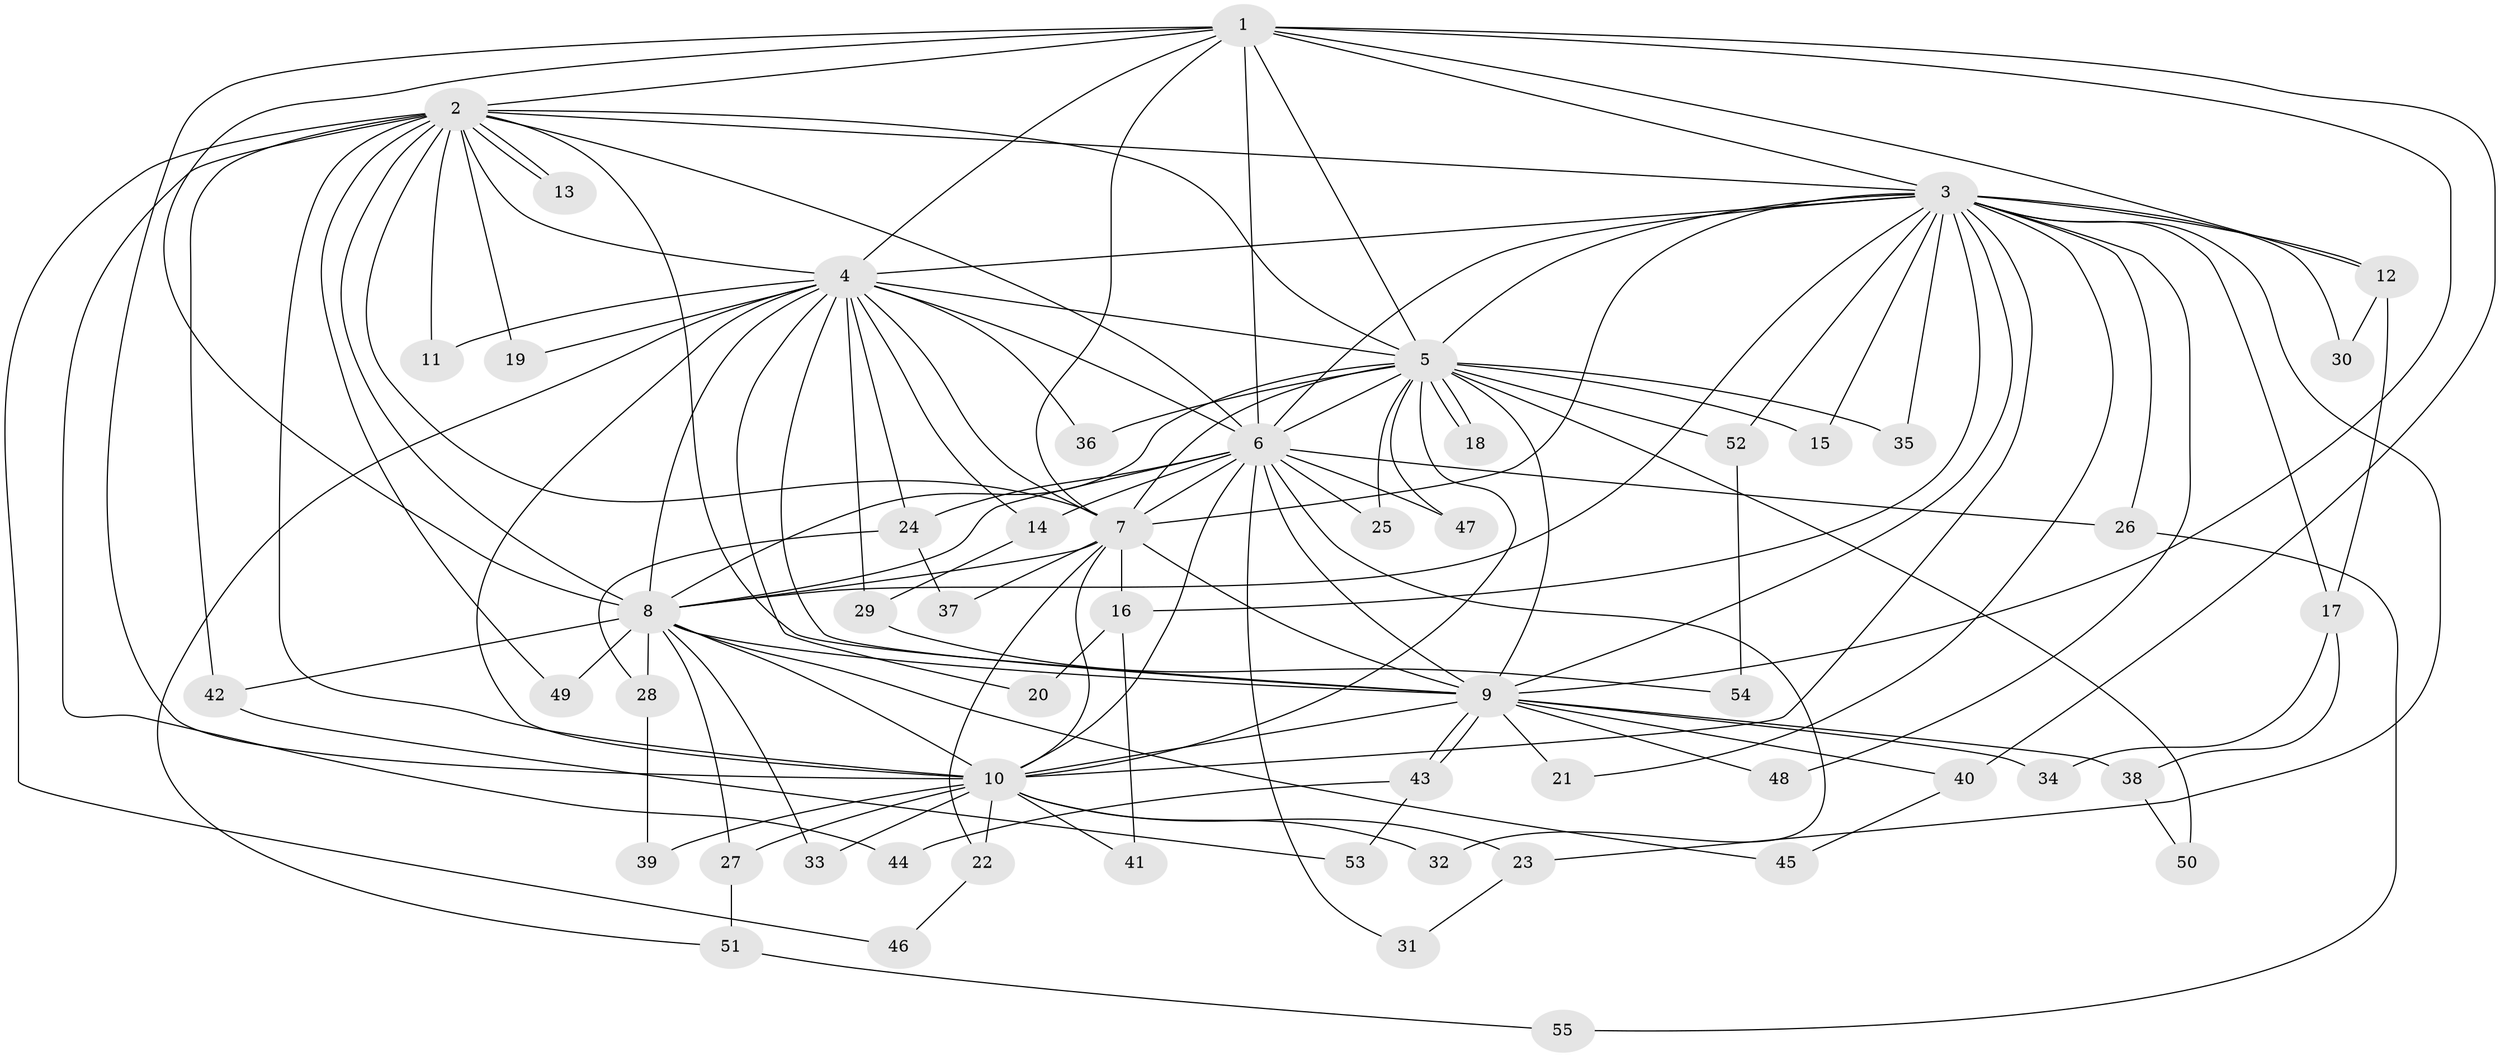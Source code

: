 // Generated by graph-tools (version 1.1) at 2025/25/03/09/25 03:25:37]
// undirected, 55 vertices, 135 edges
graph export_dot {
graph [start="1"]
  node [color=gray90,style=filled];
  1;
  2;
  3;
  4;
  5;
  6;
  7;
  8;
  9;
  10;
  11;
  12;
  13;
  14;
  15;
  16;
  17;
  18;
  19;
  20;
  21;
  22;
  23;
  24;
  25;
  26;
  27;
  28;
  29;
  30;
  31;
  32;
  33;
  34;
  35;
  36;
  37;
  38;
  39;
  40;
  41;
  42;
  43;
  44;
  45;
  46;
  47;
  48;
  49;
  50;
  51;
  52;
  53;
  54;
  55;
  1 -- 2;
  1 -- 3;
  1 -- 4;
  1 -- 5;
  1 -- 6;
  1 -- 7;
  1 -- 8;
  1 -- 9;
  1 -- 10;
  1 -- 12;
  1 -- 40;
  2 -- 3;
  2 -- 4;
  2 -- 5;
  2 -- 6;
  2 -- 7;
  2 -- 8;
  2 -- 9;
  2 -- 10;
  2 -- 11;
  2 -- 13;
  2 -- 13;
  2 -- 19;
  2 -- 42;
  2 -- 44;
  2 -- 46;
  2 -- 49;
  3 -- 4;
  3 -- 5;
  3 -- 6;
  3 -- 7;
  3 -- 8;
  3 -- 9;
  3 -- 10;
  3 -- 12;
  3 -- 15;
  3 -- 16;
  3 -- 17;
  3 -- 21;
  3 -- 23;
  3 -- 26;
  3 -- 30;
  3 -- 35;
  3 -- 48;
  3 -- 52;
  4 -- 5;
  4 -- 6;
  4 -- 7;
  4 -- 8;
  4 -- 9;
  4 -- 10;
  4 -- 11;
  4 -- 14;
  4 -- 19;
  4 -- 20;
  4 -- 24;
  4 -- 29;
  4 -- 36;
  4 -- 51;
  5 -- 6;
  5 -- 7;
  5 -- 8;
  5 -- 9;
  5 -- 10;
  5 -- 15;
  5 -- 18;
  5 -- 18;
  5 -- 25;
  5 -- 35;
  5 -- 36;
  5 -- 47;
  5 -- 50;
  5 -- 52;
  6 -- 7;
  6 -- 8;
  6 -- 9;
  6 -- 10;
  6 -- 14;
  6 -- 24;
  6 -- 25;
  6 -- 26;
  6 -- 31;
  6 -- 32;
  6 -- 47;
  7 -- 8;
  7 -- 9;
  7 -- 10;
  7 -- 16;
  7 -- 22;
  7 -- 37;
  8 -- 9;
  8 -- 10;
  8 -- 27;
  8 -- 28;
  8 -- 33;
  8 -- 42;
  8 -- 45;
  8 -- 49;
  9 -- 10;
  9 -- 21;
  9 -- 34;
  9 -- 38;
  9 -- 40;
  9 -- 43;
  9 -- 43;
  9 -- 48;
  10 -- 22;
  10 -- 23;
  10 -- 27;
  10 -- 32;
  10 -- 33;
  10 -- 39;
  10 -- 41;
  12 -- 17;
  12 -- 30;
  14 -- 29;
  16 -- 20;
  16 -- 41;
  17 -- 34;
  17 -- 38;
  22 -- 46;
  23 -- 31;
  24 -- 28;
  24 -- 37;
  26 -- 55;
  27 -- 51;
  28 -- 39;
  29 -- 54;
  38 -- 50;
  40 -- 45;
  42 -- 53;
  43 -- 44;
  43 -- 53;
  51 -- 55;
  52 -- 54;
}
